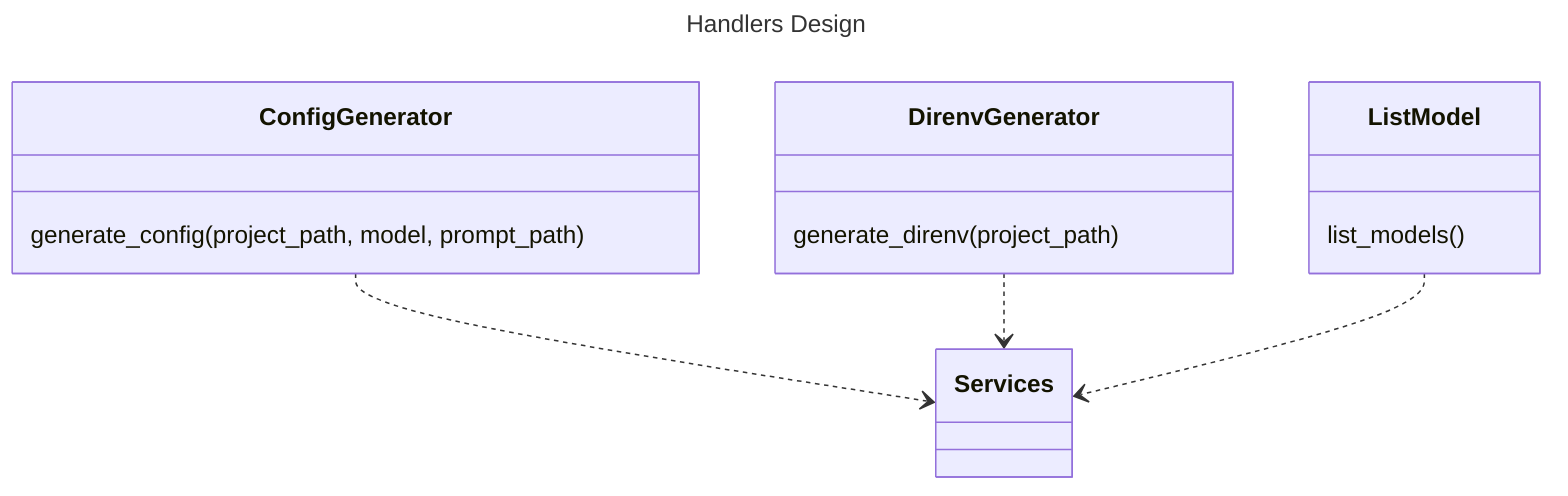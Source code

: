 ---
title: Handlers Design
---
classDiagram
    class ConfigGenerator {
        generate_config(project_path, model, prompt_path)
    }

    class DirenvGenerator {
        generate_direnv(project_path)
    }

    class ListModel {
        list_models()
    }

    ConfigGenerator ..> Services
    DirenvGenerator ..> Services
    ListModel ..> Services